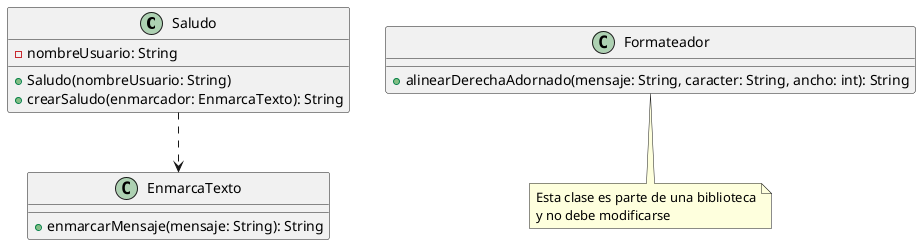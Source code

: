 @startuml Q2
class Saludo {
    -nombreUsuario: String
    +Saludo(nombreUsuario: String)
    +crearSaludo(enmarcador: EnmarcaTexto): String
}

class EnmarcaTexto {
    +enmarcarMensaje(mensaje: String): String
}

class Formateador {
    +alinearDerechaAdornado(mensaje: String, caracter: String, ancho: int): String
}

Saludo ..> EnmarcaTexto

note bottom of Formateador
    Esta clase es parte de una biblioteca
    y no debe modificarse
end note
@enduml